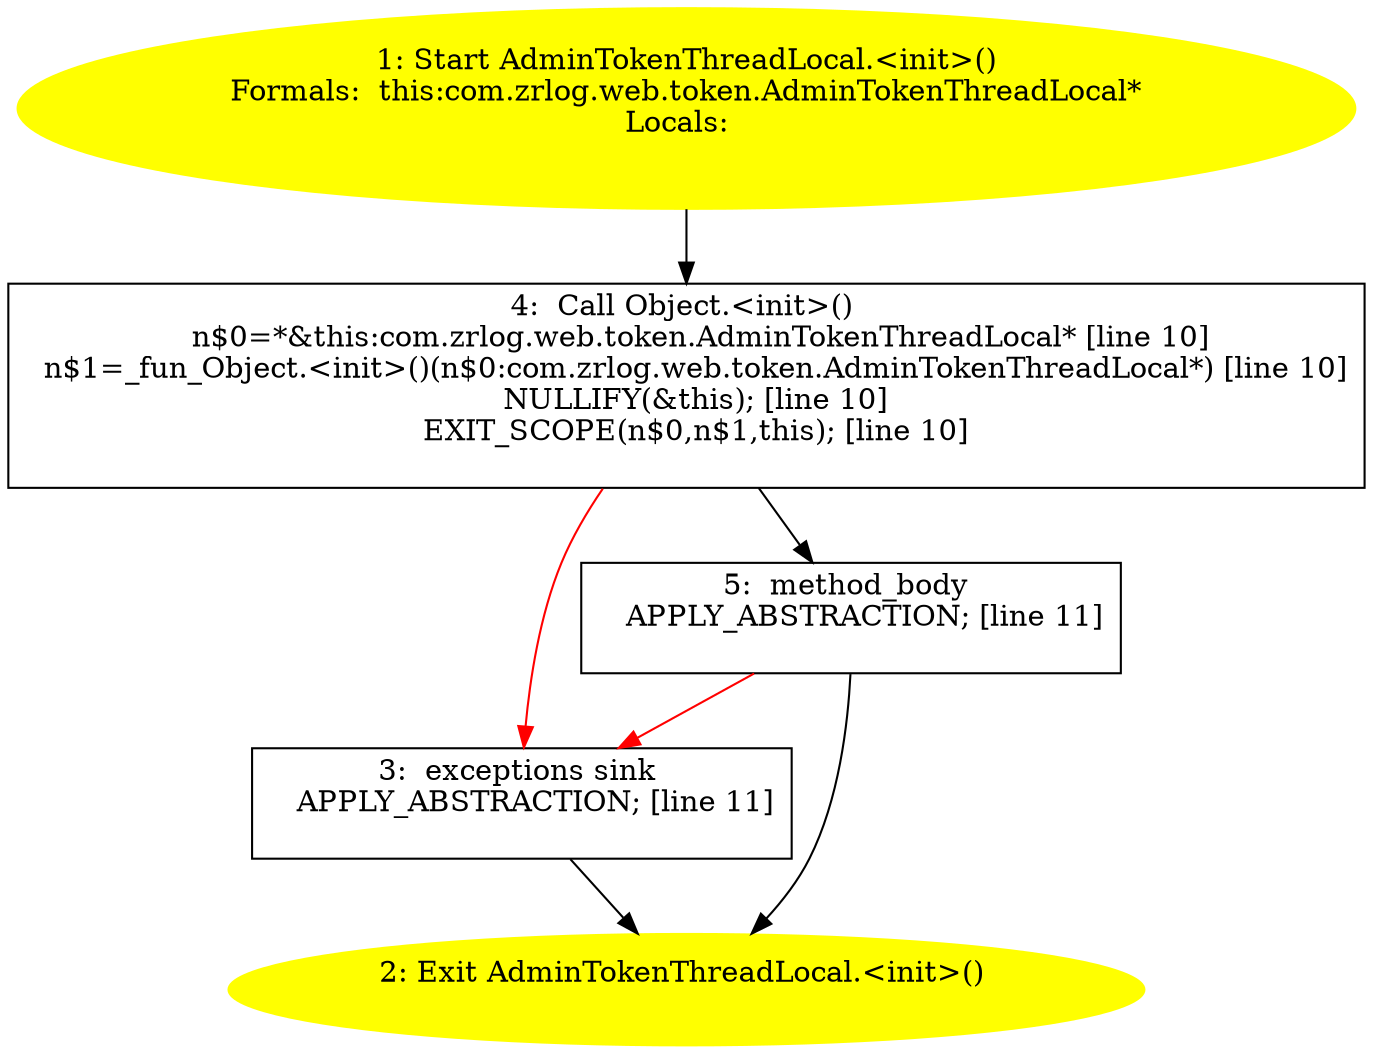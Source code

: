/* @generated */
digraph cfg {
"com.zrlog.web.token.AdminTokenThreadLocal.<init>().6f36e440ffdd2460b0f3afa1a8563f61_1" [label="1: Start AdminTokenThreadLocal.<init>()\nFormals:  this:com.zrlog.web.token.AdminTokenThreadLocal*\nLocals:  \n  " color=yellow style=filled]
	

	 "com.zrlog.web.token.AdminTokenThreadLocal.<init>().6f36e440ffdd2460b0f3afa1a8563f61_1" -> "com.zrlog.web.token.AdminTokenThreadLocal.<init>().6f36e440ffdd2460b0f3afa1a8563f61_4" ;
"com.zrlog.web.token.AdminTokenThreadLocal.<init>().6f36e440ffdd2460b0f3afa1a8563f61_2" [label="2: Exit AdminTokenThreadLocal.<init>() \n  " color=yellow style=filled]
	

"com.zrlog.web.token.AdminTokenThreadLocal.<init>().6f36e440ffdd2460b0f3afa1a8563f61_3" [label="3:  exceptions sink \n   APPLY_ABSTRACTION; [line 11]\n " shape="box"]
	

	 "com.zrlog.web.token.AdminTokenThreadLocal.<init>().6f36e440ffdd2460b0f3afa1a8563f61_3" -> "com.zrlog.web.token.AdminTokenThreadLocal.<init>().6f36e440ffdd2460b0f3afa1a8563f61_2" ;
"com.zrlog.web.token.AdminTokenThreadLocal.<init>().6f36e440ffdd2460b0f3afa1a8563f61_4" [label="4:  Call Object.<init>() \n   n$0=*&this:com.zrlog.web.token.AdminTokenThreadLocal* [line 10]\n  n$1=_fun_Object.<init>()(n$0:com.zrlog.web.token.AdminTokenThreadLocal*) [line 10]\n  NULLIFY(&this); [line 10]\n  EXIT_SCOPE(n$0,n$1,this); [line 10]\n " shape="box"]
	

	 "com.zrlog.web.token.AdminTokenThreadLocal.<init>().6f36e440ffdd2460b0f3afa1a8563f61_4" -> "com.zrlog.web.token.AdminTokenThreadLocal.<init>().6f36e440ffdd2460b0f3afa1a8563f61_5" ;
	 "com.zrlog.web.token.AdminTokenThreadLocal.<init>().6f36e440ffdd2460b0f3afa1a8563f61_4" -> "com.zrlog.web.token.AdminTokenThreadLocal.<init>().6f36e440ffdd2460b0f3afa1a8563f61_3" [color="red" ];
"com.zrlog.web.token.AdminTokenThreadLocal.<init>().6f36e440ffdd2460b0f3afa1a8563f61_5" [label="5:  method_body \n   APPLY_ABSTRACTION; [line 11]\n " shape="box"]
	

	 "com.zrlog.web.token.AdminTokenThreadLocal.<init>().6f36e440ffdd2460b0f3afa1a8563f61_5" -> "com.zrlog.web.token.AdminTokenThreadLocal.<init>().6f36e440ffdd2460b0f3afa1a8563f61_2" ;
	 "com.zrlog.web.token.AdminTokenThreadLocal.<init>().6f36e440ffdd2460b0f3afa1a8563f61_5" -> "com.zrlog.web.token.AdminTokenThreadLocal.<init>().6f36e440ffdd2460b0f3afa1a8563f61_3" [color="red" ];
}
